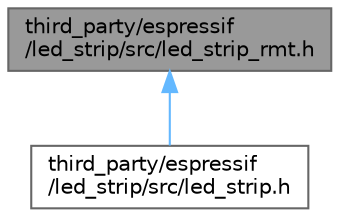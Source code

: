 digraph "third_party/espressif/led_strip/src/led_strip_rmt.h"
{
 // INTERACTIVE_SVG=YES
 // LATEX_PDF_SIZE
  bgcolor="transparent";
  edge [fontname=Helvetica,fontsize=10,labelfontname=Helvetica,labelfontsize=10];
  node [fontname=Helvetica,fontsize=10,shape=box,height=0.2,width=0.4];
  Node1 [id="Node000001",label="third_party/espressif\l/led_strip/src/led_strip_rmt.h",height=0.2,width=0.4,color="gray40", fillcolor="grey60", style="filled", fontcolor="black",tooltip=" "];
  Node1 -> Node2 [id="edge1_Node000001_Node000002",dir="back",color="steelblue1",style="solid",tooltip=" "];
  Node2 [id="Node000002",label="third_party/espressif\l/led_strip/src/led_strip.h",height=0.2,width=0.4,color="grey40", fillcolor="white", style="filled",URL="$df/d6e/led__strip_8h.html",tooltip=" "];
}
